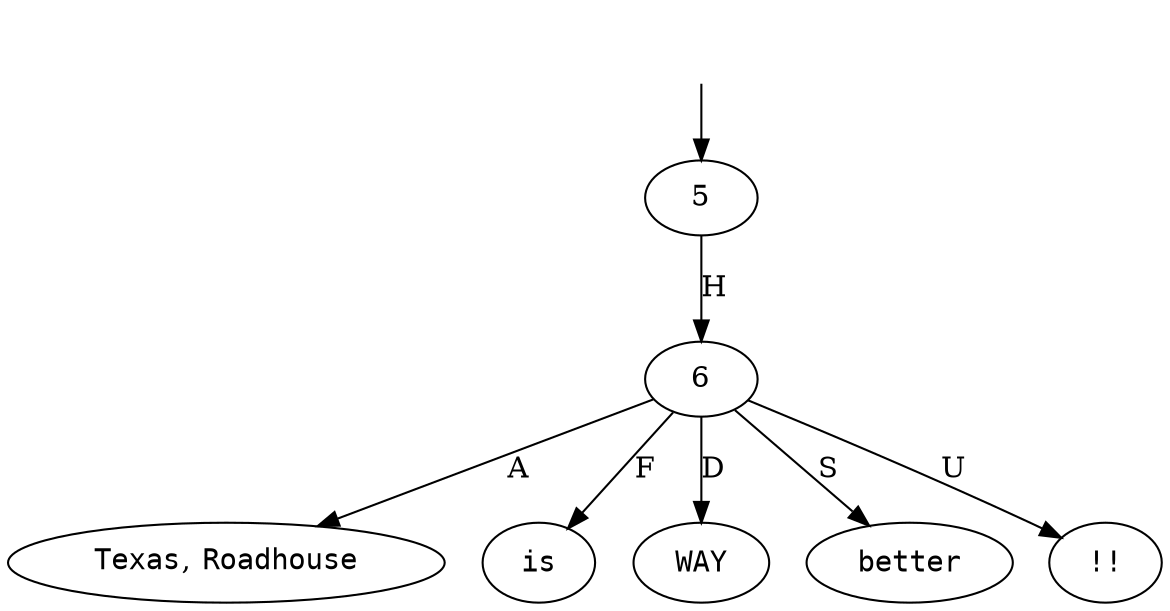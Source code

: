 digraph "093655-0009" {
  top [ style=invis ];
  top -> 5;
  0 [ shape=oval, label=<<table align="center" border="0" cellspacing="0"><tr><td colspan="2"><font face="Courier">Texas</font>,&nbsp;<font face="Courier">Roadhouse</font></td></tr></table>> ];
  1 [ shape=oval, label=<<table align="center" border="0" cellspacing="0"><tr><td colspan="2"><font face="Courier">is</font></td></tr></table>> ];
  2 [ shape=oval, label=<<table align="center" border="0" cellspacing="0"><tr><td colspan="2"><font face="Courier">WAY</font></td></tr></table>> ];
  3 [ shape=oval, label=<<table align="center" border="0" cellspacing="0"><tr><td colspan="2"><font face="Courier">better</font></td></tr></table>> ];
  4 [ shape=oval, label=<<table align="center" border="0" cellspacing="0"><tr><td colspan="2"><font face="Courier">!!</font></td></tr></table>> ];
  5 -> 6 [ label="H" ];
  6 -> 2 [ label="D" ];
  6 -> 4 [ label="U" ];
  6 -> 0 [ label="A" ];
  6 -> 3 [ label="S" ];
  6 -> 1 [ label="F" ];
}

